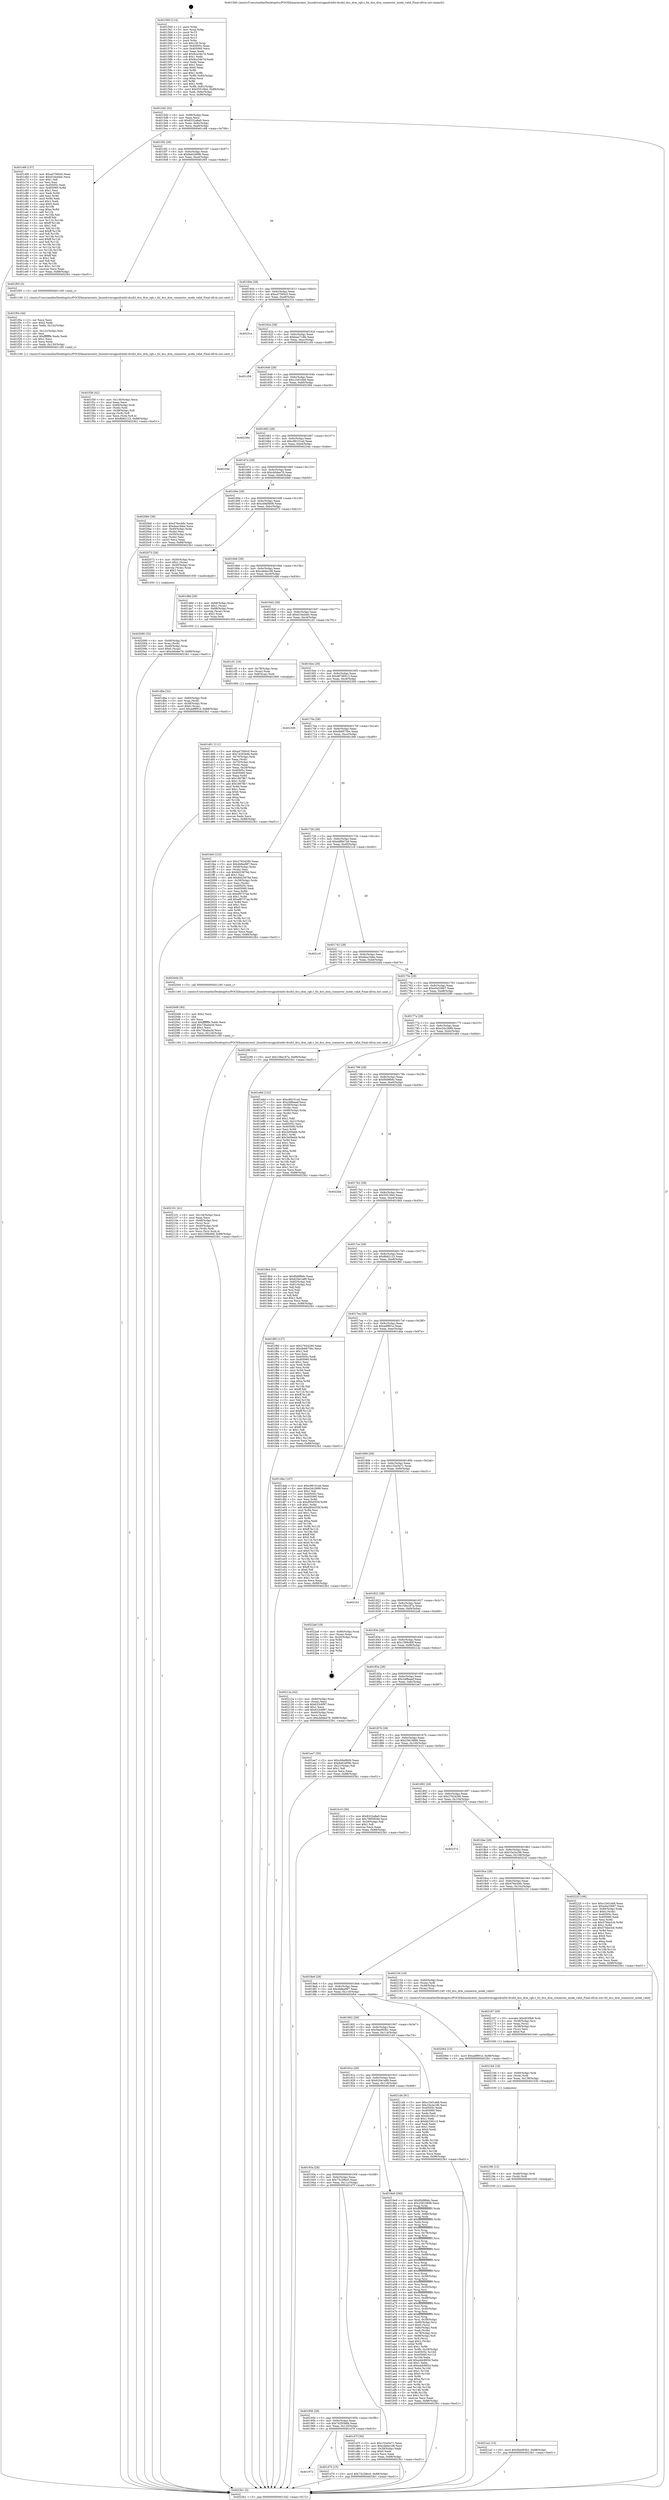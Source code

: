 digraph "0x401560" {
  label = "0x401560 (/mnt/c/Users/mathe/Desktop/tcc/POCII/binaries/extr_linuxdriversgpudrmfsl-dcufsl_dcu_drm_rgb.c_fsl_dcu_drm_connector_mode_valid_Final-ollvm.out::main(0))"
  labelloc = "t"
  node[shape=record]

  Entry [label="",width=0.3,height=0.3,shape=circle,fillcolor=black,style=filled]
  "0x4015d2" [label="{
     0x4015d2 [32]\l
     | [instrs]\l
     &nbsp;&nbsp;0x4015d2 \<+6\>: mov -0x88(%rbp),%eax\l
     &nbsp;&nbsp;0x4015d8 \<+2\>: mov %eax,%ecx\l
     &nbsp;&nbsp;0x4015da \<+6\>: sub $0x8332a8a0,%ecx\l
     &nbsp;&nbsp;0x4015e0 \<+6\>: mov %eax,-0x9c(%rbp)\l
     &nbsp;&nbsp;0x4015e6 \<+6\>: mov %ecx,-0xa0(%rbp)\l
     &nbsp;&nbsp;0x4015ec \<+6\>: je 0000000000401c68 \<main+0x708\>\l
  }"]
  "0x401c68" [label="{
     0x401c68 [137]\l
     | [instrs]\l
     &nbsp;&nbsp;0x401c68 \<+5\>: mov $0xa47560c0,%eax\l
     &nbsp;&nbsp;0x401c6d \<+5\>: mov $0xd10a44dc,%ecx\l
     &nbsp;&nbsp;0x401c72 \<+2\>: mov $0x1,%dl\l
     &nbsp;&nbsp;0x401c74 \<+2\>: xor %esi,%esi\l
     &nbsp;&nbsp;0x401c76 \<+7\>: mov 0x40505c,%edi\l
     &nbsp;&nbsp;0x401c7d \<+8\>: mov 0x405060,%r8d\l
     &nbsp;&nbsp;0x401c85 \<+3\>: sub $0x1,%esi\l
     &nbsp;&nbsp;0x401c88 \<+3\>: mov %edi,%r9d\l
     &nbsp;&nbsp;0x401c8b \<+3\>: add %esi,%r9d\l
     &nbsp;&nbsp;0x401c8e \<+4\>: imul %r9d,%edi\l
     &nbsp;&nbsp;0x401c92 \<+3\>: and $0x1,%edi\l
     &nbsp;&nbsp;0x401c95 \<+3\>: cmp $0x0,%edi\l
     &nbsp;&nbsp;0x401c98 \<+4\>: sete %r10b\l
     &nbsp;&nbsp;0x401c9c \<+4\>: cmp $0xa,%r8d\l
     &nbsp;&nbsp;0x401ca0 \<+4\>: setl %r11b\l
     &nbsp;&nbsp;0x401ca4 \<+3\>: mov %r10b,%bl\l
     &nbsp;&nbsp;0x401ca7 \<+3\>: xor $0xff,%bl\l
     &nbsp;&nbsp;0x401caa \<+3\>: mov %r11b,%r14b\l
     &nbsp;&nbsp;0x401cad \<+4\>: xor $0xff,%r14b\l
     &nbsp;&nbsp;0x401cb1 \<+3\>: xor $0x1,%dl\l
     &nbsp;&nbsp;0x401cb4 \<+3\>: mov %bl,%r15b\l
     &nbsp;&nbsp;0x401cb7 \<+4\>: and $0xff,%r15b\l
     &nbsp;&nbsp;0x401cbb \<+3\>: and %dl,%r10b\l
     &nbsp;&nbsp;0x401cbe \<+3\>: mov %r14b,%r12b\l
     &nbsp;&nbsp;0x401cc1 \<+4\>: and $0xff,%r12b\l
     &nbsp;&nbsp;0x401cc5 \<+3\>: and %dl,%r11b\l
     &nbsp;&nbsp;0x401cc8 \<+3\>: or %r10b,%r15b\l
     &nbsp;&nbsp;0x401ccb \<+3\>: or %r11b,%r12b\l
     &nbsp;&nbsp;0x401cce \<+3\>: xor %r12b,%r15b\l
     &nbsp;&nbsp;0x401cd1 \<+3\>: or %r14b,%bl\l
     &nbsp;&nbsp;0x401cd4 \<+3\>: xor $0xff,%bl\l
     &nbsp;&nbsp;0x401cd7 \<+3\>: or $0x1,%dl\l
     &nbsp;&nbsp;0x401cda \<+2\>: and %dl,%bl\l
     &nbsp;&nbsp;0x401cdc \<+3\>: or %bl,%r15b\l
     &nbsp;&nbsp;0x401cdf \<+4\>: test $0x1,%r15b\l
     &nbsp;&nbsp;0x401ce3 \<+3\>: cmovne %ecx,%eax\l
     &nbsp;&nbsp;0x401ce6 \<+6\>: mov %eax,-0x88(%rbp)\l
     &nbsp;&nbsp;0x401cec \<+5\>: jmp 00000000004023b1 \<main+0xe51\>\l
  }"]
  "0x4015f2" [label="{
     0x4015f2 [28]\l
     | [instrs]\l
     &nbsp;&nbsp;0x4015f2 \<+5\>: jmp 00000000004015f7 \<main+0x97\>\l
     &nbsp;&nbsp;0x4015f7 \<+6\>: mov -0x9c(%rbp),%eax\l
     &nbsp;&nbsp;0x4015fd \<+5\>: sub $0x8a62d09b,%eax\l
     &nbsp;&nbsp;0x401602 \<+6\>: mov %eax,-0xa4(%rbp)\l
     &nbsp;&nbsp;0x401608 \<+6\>: je 0000000000401f05 \<main+0x9a5\>\l
  }"]
  Exit [label="",width=0.3,height=0.3,shape=circle,fillcolor=black,style=filled,peripheries=2]
  "0x401f05" [label="{
     0x401f05 [5]\l
     | [instrs]\l
     &nbsp;&nbsp;0x401f05 \<+5\>: call 0000000000401160 \<next_i\>\l
     | [calls]\l
     &nbsp;&nbsp;0x401160 \{1\} (/mnt/c/Users/mathe/Desktop/tcc/POCII/binaries/extr_linuxdriversgpudrmfsl-dcufsl_dcu_drm_rgb.c_fsl_dcu_drm_connector_mode_valid_Final-ollvm.out::next_i)\l
  }"]
  "0x40160e" [label="{
     0x40160e [28]\l
     | [instrs]\l
     &nbsp;&nbsp;0x40160e \<+5\>: jmp 0000000000401613 \<main+0xb3\>\l
     &nbsp;&nbsp;0x401613 \<+6\>: mov -0x9c(%rbp),%eax\l
     &nbsp;&nbsp;0x401619 \<+5\>: sub $0xa47560c0,%eax\l
     &nbsp;&nbsp;0x40161e \<+6\>: mov %eax,-0xa8(%rbp)\l
     &nbsp;&nbsp;0x401624 \<+6\>: je 000000000040231e \<main+0xdbe\>\l
  }"]
  "0x4021a2" [label="{
     0x4021a2 [15]\l
     | [instrs]\l
     &nbsp;&nbsp;0x4021a2 \<+10\>: movl $0x5be093b1,-0x88(%rbp)\l
     &nbsp;&nbsp;0x4021ac \<+5\>: jmp 00000000004023b1 \<main+0xe51\>\l
  }"]
  "0x40231e" [label="{
     0x40231e\l
  }", style=dashed]
  "0x40162a" [label="{
     0x40162a [28]\l
     | [instrs]\l
     &nbsp;&nbsp;0x40162a \<+5\>: jmp 000000000040162f \<main+0xcf\>\l
     &nbsp;&nbsp;0x40162f \<+6\>: mov -0x9c(%rbp),%eax\l
     &nbsp;&nbsp;0x401635 \<+5\>: sub $0xbaa71dfe,%eax\l
     &nbsp;&nbsp;0x40163a \<+6\>: mov %eax,-0xac(%rbp)\l
     &nbsp;&nbsp;0x401640 \<+6\>: je 0000000000401c59 \<main+0x6f9\>\l
  }"]
  "0x402196" [label="{
     0x402196 [12]\l
     | [instrs]\l
     &nbsp;&nbsp;0x402196 \<+4\>: mov -0x48(%rbp),%rdi\l
     &nbsp;&nbsp;0x40219a \<+3\>: mov (%rdi),%rdi\l
     &nbsp;&nbsp;0x40219d \<+5\>: call 0000000000401030 \<free@plt\>\l
     | [calls]\l
     &nbsp;&nbsp;0x401030 \{1\} (unknown)\l
  }"]
  "0x401c59" [label="{
     0x401c59\l
  }", style=dashed]
  "0x401646" [label="{
     0x401646 [28]\l
     | [instrs]\l
     &nbsp;&nbsp;0x401646 \<+5\>: jmp 000000000040164b \<main+0xeb\>\l
     &nbsp;&nbsp;0x40164b \<+6\>: mov -0x9c(%rbp),%eax\l
     &nbsp;&nbsp;0x401651 \<+5\>: sub $0xc1b01eb8,%eax\l
     &nbsp;&nbsp;0x401656 \<+6\>: mov %eax,-0xb0(%rbp)\l
     &nbsp;&nbsp;0x40165c \<+6\>: je 000000000040239d \<main+0xe3d\>\l
  }"]
  "0x402184" [label="{
     0x402184 [18]\l
     | [instrs]\l
     &nbsp;&nbsp;0x402184 \<+4\>: mov -0x60(%rbp),%rdi\l
     &nbsp;&nbsp;0x402188 \<+3\>: mov (%rdi),%rdi\l
     &nbsp;&nbsp;0x40218b \<+6\>: mov %eax,-0x138(%rbp)\l
     &nbsp;&nbsp;0x402191 \<+5\>: call 0000000000401030 \<free@plt\>\l
     | [calls]\l
     &nbsp;&nbsp;0x401030 \{1\} (unknown)\l
  }"]
  "0x40239d" [label="{
     0x40239d\l
  }", style=dashed]
  "0x401662" [label="{
     0x401662 [28]\l
     | [instrs]\l
     &nbsp;&nbsp;0x401662 \<+5\>: jmp 0000000000401667 \<main+0x107\>\l
     &nbsp;&nbsp;0x401667 \<+6\>: mov -0x9c(%rbp),%eax\l
     &nbsp;&nbsp;0x40166d \<+5\>: sub $0xc89101ed,%eax\l
     &nbsp;&nbsp;0x401672 \<+6\>: mov %eax,-0xb4(%rbp)\l
     &nbsp;&nbsp;0x401678 \<+6\>: je 000000000040234e \<main+0xdee\>\l
  }"]
  "0x402167" [label="{
     0x402167 [29]\l
     | [instrs]\l
     &nbsp;&nbsp;0x402167 \<+10\>: movabs $0x4030b6,%rdi\l
     &nbsp;&nbsp;0x402171 \<+4\>: mov -0x38(%rbp),%rsi\l
     &nbsp;&nbsp;0x402175 \<+2\>: mov %eax,(%rsi)\l
     &nbsp;&nbsp;0x402177 \<+4\>: mov -0x38(%rbp),%rsi\l
     &nbsp;&nbsp;0x40217b \<+2\>: mov (%rsi),%esi\l
     &nbsp;&nbsp;0x40217d \<+2\>: mov $0x0,%al\l
     &nbsp;&nbsp;0x40217f \<+5\>: call 0000000000401040 \<printf@plt\>\l
     | [calls]\l
     &nbsp;&nbsp;0x401040 \{1\} (unknown)\l
  }"]
  "0x40234e" [label="{
     0x40234e\l
  }", style=dashed]
  "0x40167e" [label="{
     0x40167e [28]\l
     | [instrs]\l
     &nbsp;&nbsp;0x40167e \<+5\>: jmp 0000000000401683 \<main+0x123\>\l
     &nbsp;&nbsp;0x401683 \<+6\>: mov -0x9c(%rbp),%eax\l
     &nbsp;&nbsp;0x401689 \<+5\>: sub $0xcb0dee76,%eax\l
     &nbsp;&nbsp;0x40168e \<+6\>: mov %eax,-0xb8(%rbp)\l
     &nbsp;&nbsp;0x401694 \<+6\>: je 00000000004020b0 \<main+0xb50\>\l
  }"]
  "0x402101" [label="{
     0x402101 [41]\l
     | [instrs]\l
     &nbsp;&nbsp;0x402101 \<+6\>: mov -0x134(%rbp),%ecx\l
     &nbsp;&nbsp;0x402107 \<+3\>: imul %eax,%ecx\l
     &nbsp;&nbsp;0x40210a \<+4\>: mov -0x48(%rbp),%rsi\l
     &nbsp;&nbsp;0x40210e \<+3\>: mov (%rsi),%rsi\l
     &nbsp;&nbsp;0x402111 \<+4\>: mov -0x40(%rbp),%rdi\l
     &nbsp;&nbsp;0x402115 \<+3\>: movslq (%rdi),%rdi\l
     &nbsp;&nbsp;0x402118 \<+3\>: mov %ecx,(%rsi,%rdi,4)\l
     &nbsp;&nbsp;0x40211b \<+10\>: movl $0x1599c80f,-0x88(%rbp)\l
     &nbsp;&nbsp;0x402125 \<+5\>: jmp 00000000004023b1 \<main+0xe51\>\l
  }"]
  "0x4020b0" [label="{
     0x4020b0 [36]\l
     | [instrs]\l
     &nbsp;&nbsp;0x4020b0 \<+5\>: mov $0x476ecb6c,%eax\l
     &nbsp;&nbsp;0x4020b5 \<+5\>: mov $0xdeac3dee,%ecx\l
     &nbsp;&nbsp;0x4020ba \<+4\>: mov -0x40(%rbp),%rdx\l
     &nbsp;&nbsp;0x4020be \<+2\>: mov (%rdx),%esi\l
     &nbsp;&nbsp;0x4020c0 \<+4\>: mov -0x50(%rbp),%rdx\l
     &nbsp;&nbsp;0x4020c4 \<+2\>: cmp (%rdx),%esi\l
     &nbsp;&nbsp;0x4020c6 \<+3\>: cmovl %ecx,%eax\l
     &nbsp;&nbsp;0x4020c9 \<+6\>: mov %eax,-0x88(%rbp)\l
     &nbsp;&nbsp;0x4020cf \<+5\>: jmp 00000000004023b1 \<main+0xe51\>\l
  }"]
  "0x40169a" [label="{
     0x40169a [28]\l
     | [instrs]\l
     &nbsp;&nbsp;0x40169a \<+5\>: jmp 000000000040169f \<main+0x13f\>\l
     &nbsp;&nbsp;0x40169f \<+6\>: mov -0x9c(%rbp),%eax\l
     &nbsp;&nbsp;0x4016a5 \<+5\>: sub $0xcb9a9b06,%eax\l
     &nbsp;&nbsp;0x4016aa \<+6\>: mov %eax,-0xbc(%rbp)\l
     &nbsp;&nbsp;0x4016b0 \<+6\>: je 0000000000402073 \<main+0xb13\>\l
  }"]
  "0x4020d9" [label="{
     0x4020d9 [40]\l
     | [instrs]\l
     &nbsp;&nbsp;0x4020d9 \<+5\>: mov $0x2,%ecx\l
     &nbsp;&nbsp;0x4020de \<+1\>: cltd\l
     &nbsp;&nbsp;0x4020df \<+2\>: idiv %ecx\l
     &nbsp;&nbsp;0x4020e1 \<+6\>: imul $0xfffffffe,%edx,%ecx\l
     &nbsp;&nbsp;0x4020e7 \<+6\>: add $0x73baba3d,%ecx\l
     &nbsp;&nbsp;0x4020ed \<+3\>: add $0x1,%ecx\l
     &nbsp;&nbsp;0x4020f0 \<+6\>: sub $0x73baba3d,%ecx\l
     &nbsp;&nbsp;0x4020f6 \<+6\>: mov %ecx,-0x134(%rbp)\l
     &nbsp;&nbsp;0x4020fc \<+5\>: call 0000000000401160 \<next_i\>\l
     | [calls]\l
     &nbsp;&nbsp;0x401160 \{1\} (/mnt/c/Users/mathe/Desktop/tcc/POCII/binaries/extr_linuxdriversgpudrmfsl-dcufsl_dcu_drm_rgb.c_fsl_dcu_drm_connector_mode_valid_Final-ollvm.out::next_i)\l
  }"]
  "0x402073" [label="{
     0x402073 [29]\l
     | [instrs]\l
     &nbsp;&nbsp;0x402073 \<+4\>: mov -0x50(%rbp),%rax\l
     &nbsp;&nbsp;0x402077 \<+6\>: movl $0x1,(%rax)\l
     &nbsp;&nbsp;0x40207d \<+4\>: mov -0x50(%rbp),%rax\l
     &nbsp;&nbsp;0x402081 \<+3\>: movslq (%rax),%rax\l
     &nbsp;&nbsp;0x402084 \<+4\>: shl $0x2,%rax\l
     &nbsp;&nbsp;0x402088 \<+3\>: mov %rax,%rdi\l
     &nbsp;&nbsp;0x40208b \<+5\>: call 0000000000401050 \<malloc@plt\>\l
     | [calls]\l
     &nbsp;&nbsp;0x401050 \{1\} (unknown)\l
  }"]
  "0x4016b6" [label="{
     0x4016b6 [28]\l
     | [instrs]\l
     &nbsp;&nbsp;0x4016b6 \<+5\>: jmp 00000000004016bb \<main+0x15b\>\l
     &nbsp;&nbsp;0x4016bb \<+6\>: mov -0x9c(%rbp),%eax\l
     &nbsp;&nbsp;0x4016c1 \<+5\>: sub $0xcdebe108,%eax\l
     &nbsp;&nbsp;0x4016c6 \<+6\>: mov %eax,-0xc0(%rbp)\l
     &nbsp;&nbsp;0x4016cc \<+6\>: je 0000000000401d9d \<main+0x83d\>\l
  }"]
  "0x402090" [label="{
     0x402090 [32]\l
     | [instrs]\l
     &nbsp;&nbsp;0x402090 \<+4\>: mov -0x48(%rbp),%rdi\l
     &nbsp;&nbsp;0x402094 \<+3\>: mov %rax,(%rdi)\l
     &nbsp;&nbsp;0x402097 \<+4\>: mov -0x40(%rbp),%rax\l
     &nbsp;&nbsp;0x40209b \<+6\>: movl $0x0,(%rax)\l
     &nbsp;&nbsp;0x4020a1 \<+10\>: movl $0xcb0dee76,-0x88(%rbp)\l
     &nbsp;&nbsp;0x4020ab \<+5\>: jmp 00000000004023b1 \<main+0xe51\>\l
  }"]
  "0x401d9d" [label="{
     0x401d9d [29]\l
     | [instrs]\l
     &nbsp;&nbsp;0x401d9d \<+4\>: mov -0x68(%rbp),%rax\l
     &nbsp;&nbsp;0x401da1 \<+6\>: movl $0x1,(%rax)\l
     &nbsp;&nbsp;0x401da7 \<+4\>: mov -0x68(%rbp),%rax\l
     &nbsp;&nbsp;0x401dab \<+3\>: movslq (%rax),%rax\l
     &nbsp;&nbsp;0x401dae \<+4\>: shl $0x2,%rax\l
     &nbsp;&nbsp;0x401db2 \<+3\>: mov %rax,%rdi\l
     &nbsp;&nbsp;0x401db5 \<+5\>: call 0000000000401050 \<malloc@plt\>\l
     | [calls]\l
     &nbsp;&nbsp;0x401050 \{1\} (unknown)\l
  }"]
  "0x4016d2" [label="{
     0x4016d2 [28]\l
     | [instrs]\l
     &nbsp;&nbsp;0x4016d2 \<+5\>: jmp 00000000004016d7 \<main+0x177\>\l
     &nbsp;&nbsp;0x4016d7 \<+6\>: mov -0x9c(%rbp),%eax\l
     &nbsp;&nbsp;0x4016dd \<+5\>: sub $0xd10a44dc,%eax\l
     &nbsp;&nbsp;0x4016e2 \<+6\>: mov %eax,-0xc4(%rbp)\l
     &nbsp;&nbsp;0x4016e8 \<+6\>: je 0000000000401cf1 \<main+0x791\>\l
  }"]
  "0x401f36" [label="{
     0x401f36 [42]\l
     | [instrs]\l
     &nbsp;&nbsp;0x401f36 \<+6\>: mov -0x130(%rbp),%ecx\l
     &nbsp;&nbsp;0x401f3c \<+3\>: imul %eax,%ecx\l
     &nbsp;&nbsp;0x401f3f \<+4\>: mov -0x60(%rbp),%rdi\l
     &nbsp;&nbsp;0x401f43 \<+3\>: mov (%rdi),%rdi\l
     &nbsp;&nbsp;0x401f46 \<+4\>: mov -0x58(%rbp),%r8\l
     &nbsp;&nbsp;0x401f4a \<+3\>: movslq (%r8),%r8\l
     &nbsp;&nbsp;0x401f4d \<+4\>: mov %ecx,(%rdi,%r8,4)\l
     &nbsp;&nbsp;0x401f51 \<+10\>: movl $0x8b82123,-0x88(%rbp)\l
     &nbsp;&nbsp;0x401f5b \<+5\>: jmp 00000000004023b1 \<main+0xe51\>\l
  }"]
  "0x401cf1" [label="{
     0x401cf1 [16]\l
     | [instrs]\l
     &nbsp;&nbsp;0x401cf1 \<+4\>: mov -0x78(%rbp),%rax\l
     &nbsp;&nbsp;0x401cf5 \<+3\>: mov (%rax),%rax\l
     &nbsp;&nbsp;0x401cf8 \<+4\>: mov 0x8(%rax),%rdi\l
     &nbsp;&nbsp;0x401cfc \<+5\>: call 0000000000401060 \<atoi@plt\>\l
     | [calls]\l
     &nbsp;&nbsp;0x401060 \{1\} (unknown)\l
  }"]
  "0x4016ee" [label="{
     0x4016ee [28]\l
     | [instrs]\l
     &nbsp;&nbsp;0x4016ee \<+5\>: jmp 00000000004016f3 \<main+0x193\>\l
     &nbsp;&nbsp;0x4016f3 \<+6\>: mov -0x9c(%rbp),%eax\l
     &nbsp;&nbsp;0x4016f9 \<+5\>: sub $0xd87d6013,%eax\l
     &nbsp;&nbsp;0x4016fe \<+6\>: mov %eax,-0xc8(%rbp)\l
     &nbsp;&nbsp;0x401704 \<+6\>: je 0000000000402300 \<main+0xda0\>\l
  }"]
  "0x401f0a" [label="{
     0x401f0a [44]\l
     | [instrs]\l
     &nbsp;&nbsp;0x401f0a \<+2\>: xor %ecx,%ecx\l
     &nbsp;&nbsp;0x401f0c \<+5\>: mov $0x2,%edx\l
     &nbsp;&nbsp;0x401f11 \<+6\>: mov %edx,-0x12c(%rbp)\l
     &nbsp;&nbsp;0x401f17 \<+1\>: cltd\l
     &nbsp;&nbsp;0x401f18 \<+6\>: mov -0x12c(%rbp),%esi\l
     &nbsp;&nbsp;0x401f1e \<+2\>: idiv %esi\l
     &nbsp;&nbsp;0x401f20 \<+6\>: imul $0xfffffffe,%edx,%edx\l
     &nbsp;&nbsp;0x401f26 \<+3\>: sub $0x1,%ecx\l
     &nbsp;&nbsp;0x401f29 \<+2\>: sub %ecx,%edx\l
     &nbsp;&nbsp;0x401f2b \<+6\>: mov %edx,-0x130(%rbp)\l
     &nbsp;&nbsp;0x401f31 \<+5\>: call 0000000000401160 \<next_i\>\l
     | [calls]\l
     &nbsp;&nbsp;0x401160 \{1\} (/mnt/c/Users/mathe/Desktop/tcc/POCII/binaries/extr_linuxdriversgpudrmfsl-dcufsl_dcu_drm_rgb.c_fsl_dcu_drm_connector_mode_valid_Final-ollvm.out::next_i)\l
  }"]
  "0x402300" [label="{
     0x402300\l
  }", style=dashed]
  "0x40170a" [label="{
     0x40170a [28]\l
     | [instrs]\l
     &nbsp;&nbsp;0x40170a \<+5\>: jmp 000000000040170f \<main+0x1af\>\l
     &nbsp;&nbsp;0x40170f \<+6\>: mov -0x9c(%rbp),%eax\l
     &nbsp;&nbsp;0x401715 \<+5\>: sub $0xdb6673bc,%eax\l
     &nbsp;&nbsp;0x40171a \<+6\>: mov %eax,-0xcc(%rbp)\l
     &nbsp;&nbsp;0x401720 \<+6\>: je 0000000000401fe9 \<main+0xa89\>\l
  }"]
  "0x401dba" [label="{
     0x401dba [32]\l
     | [instrs]\l
     &nbsp;&nbsp;0x401dba \<+4\>: mov -0x60(%rbp),%rdi\l
     &nbsp;&nbsp;0x401dbe \<+3\>: mov %rax,(%rdi)\l
     &nbsp;&nbsp;0x401dc1 \<+4\>: mov -0x58(%rbp),%rax\l
     &nbsp;&nbsp;0x401dc5 \<+6\>: movl $0x0,(%rax)\l
     &nbsp;&nbsp;0x401dcb \<+10\>: movl $0xadf891e,-0x88(%rbp)\l
     &nbsp;&nbsp;0x401dd5 \<+5\>: jmp 00000000004023b1 \<main+0xe51\>\l
  }"]
  "0x401fe9" [label="{
     0x401fe9 [123]\l
     | [instrs]\l
     &nbsp;&nbsp;0x401fe9 \<+5\>: mov $0x27624290,%eax\l
     &nbsp;&nbsp;0x401fee \<+5\>: mov $0x4bfea987,%ecx\l
     &nbsp;&nbsp;0x401ff3 \<+4\>: mov -0x58(%rbp),%rdx\l
     &nbsp;&nbsp;0x401ff7 \<+2\>: mov (%rdx),%esi\l
     &nbsp;&nbsp;0x401ff9 \<+6\>: sub $0x8d23979d,%esi\l
     &nbsp;&nbsp;0x401fff \<+3\>: add $0x1,%esi\l
     &nbsp;&nbsp;0x402002 \<+6\>: add $0x8d23979d,%esi\l
     &nbsp;&nbsp;0x402008 \<+4\>: mov -0x58(%rbp),%rdx\l
     &nbsp;&nbsp;0x40200c \<+2\>: mov %esi,(%rdx)\l
     &nbsp;&nbsp;0x40200e \<+7\>: mov 0x40505c,%esi\l
     &nbsp;&nbsp;0x402015 \<+7\>: mov 0x405060,%edi\l
     &nbsp;&nbsp;0x40201c \<+3\>: mov %esi,%r8d\l
     &nbsp;&nbsp;0x40201f \<+7\>: sub $0xef9737aa,%r8d\l
     &nbsp;&nbsp;0x402026 \<+4\>: sub $0x1,%r8d\l
     &nbsp;&nbsp;0x40202a \<+7\>: add $0xef9737aa,%r8d\l
     &nbsp;&nbsp;0x402031 \<+4\>: imul %r8d,%esi\l
     &nbsp;&nbsp;0x402035 \<+3\>: and $0x1,%esi\l
     &nbsp;&nbsp;0x402038 \<+3\>: cmp $0x0,%esi\l
     &nbsp;&nbsp;0x40203b \<+4\>: sete %r9b\l
     &nbsp;&nbsp;0x40203f \<+3\>: cmp $0xa,%edi\l
     &nbsp;&nbsp;0x402042 \<+4\>: setl %r10b\l
     &nbsp;&nbsp;0x402046 \<+3\>: mov %r9b,%r11b\l
     &nbsp;&nbsp;0x402049 \<+3\>: and %r10b,%r11b\l
     &nbsp;&nbsp;0x40204c \<+3\>: xor %r10b,%r9b\l
     &nbsp;&nbsp;0x40204f \<+3\>: or %r9b,%r11b\l
     &nbsp;&nbsp;0x402052 \<+4\>: test $0x1,%r11b\l
     &nbsp;&nbsp;0x402056 \<+3\>: cmovne %ecx,%eax\l
     &nbsp;&nbsp;0x402059 \<+6\>: mov %eax,-0x88(%rbp)\l
     &nbsp;&nbsp;0x40205f \<+5\>: jmp 00000000004023b1 \<main+0xe51\>\l
  }"]
  "0x401726" [label="{
     0x401726 [28]\l
     | [instrs]\l
     &nbsp;&nbsp;0x401726 \<+5\>: jmp 000000000040172b \<main+0x1cb\>\l
     &nbsp;&nbsp;0x40172b \<+6\>: mov -0x9c(%rbp),%eax\l
     &nbsp;&nbsp;0x401731 \<+5\>: sub $0xddf847a9,%eax\l
     &nbsp;&nbsp;0x401736 \<+6\>: mov %eax,-0xd0(%rbp)\l
     &nbsp;&nbsp;0x40173c \<+6\>: je 00000000004021c0 \<main+0xc60\>\l
  }"]
  "0x401972" [label="{
     0x401972\l
  }", style=dashed]
  "0x4021c0" [label="{
     0x4021c0\l
  }", style=dashed]
  "0x401742" [label="{
     0x401742 [28]\l
     | [instrs]\l
     &nbsp;&nbsp;0x401742 \<+5\>: jmp 0000000000401747 \<main+0x1e7\>\l
     &nbsp;&nbsp;0x401747 \<+6\>: mov -0x9c(%rbp),%eax\l
     &nbsp;&nbsp;0x40174d \<+5\>: sub $0xdeac3dee,%eax\l
     &nbsp;&nbsp;0x401752 \<+6\>: mov %eax,-0xd4(%rbp)\l
     &nbsp;&nbsp;0x401758 \<+6\>: je 00000000004020d4 \<main+0xb74\>\l
  }"]
  "0x401d70" [label="{
     0x401d70 [15]\l
     | [instrs]\l
     &nbsp;&nbsp;0x401d70 \<+10\>: movl $0x73c29bc0,-0x88(%rbp)\l
     &nbsp;&nbsp;0x401d7a \<+5\>: jmp 00000000004023b1 \<main+0xe51\>\l
  }"]
  "0x4020d4" [label="{
     0x4020d4 [5]\l
     | [instrs]\l
     &nbsp;&nbsp;0x4020d4 \<+5\>: call 0000000000401160 \<next_i\>\l
     | [calls]\l
     &nbsp;&nbsp;0x401160 \{1\} (/mnt/c/Users/mathe/Desktop/tcc/POCII/binaries/extr_linuxdriversgpudrmfsl-dcufsl_dcu_drm_rgb.c_fsl_dcu_drm_connector_mode_valid_Final-ollvm.out::next_i)\l
  }"]
  "0x40175e" [label="{
     0x40175e [28]\l
     | [instrs]\l
     &nbsp;&nbsp;0x40175e \<+5\>: jmp 0000000000401763 \<main+0x203\>\l
     &nbsp;&nbsp;0x401763 \<+6\>: mov -0x9c(%rbp),%eax\l
     &nbsp;&nbsp;0x401769 \<+5\>: sub $0xe0a33667,%eax\l
     &nbsp;&nbsp;0x40176e \<+6\>: mov %eax,-0xd8(%rbp)\l
     &nbsp;&nbsp;0x401774 \<+6\>: je 0000000000402299 \<main+0xd39\>\l
  }"]
  "0x401956" [label="{
     0x401956 [28]\l
     | [instrs]\l
     &nbsp;&nbsp;0x401956 \<+5\>: jmp 000000000040195b \<main+0x3fb\>\l
     &nbsp;&nbsp;0x40195b \<+6\>: mov -0x9c(%rbp),%eax\l
     &nbsp;&nbsp;0x401961 \<+5\>: sub $0x74293b6b,%eax\l
     &nbsp;&nbsp;0x401966 \<+6\>: mov %eax,-0x120(%rbp)\l
     &nbsp;&nbsp;0x40196c \<+6\>: je 0000000000401d70 \<main+0x810\>\l
  }"]
  "0x402299" [label="{
     0x402299 [15]\l
     | [instrs]\l
     &nbsp;&nbsp;0x402299 \<+10\>: movl $0x158a187a,-0x88(%rbp)\l
     &nbsp;&nbsp;0x4022a3 \<+5\>: jmp 00000000004023b1 \<main+0xe51\>\l
  }"]
  "0x40177a" [label="{
     0x40177a [28]\l
     | [instrs]\l
     &nbsp;&nbsp;0x40177a \<+5\>: jmp 000000000040177f \<main+0x21f\>\l
     &nbsp;&nbsp;0x40177f \<+6\>: mov -0x9c(%rbp),%eax\l
     &nbsp;&nbsp;0x401785 \<+5\>: sub $0xe2dc2689,%eax\l
     &nbsp;&nbsp;0x40178a \<+6\>: mov %eax,-0xdc(%rbp)\l
     &nbsp;&nbsp;0x401790 \<+6\>: je 0000000000401e6d \<main+0x90d\>\l
  }"]
  "0x401d7f" [label="{
     0x401d7f [30]\l
     | [instrs]\l
     &nbsp;&nbsp;0x401d7f \<+5\>: mov $0x152e5e71,%eax\l
     &nbsp;&nbsp;0x401d84 \<+5\>: mov $0xcdebe108,%ecx\l
     &nbsp;&nbsp;0x401d89 \<+3\>: mov -0x28(%rbp),%edx\l
     &nbsp;&nbsp;0x401d8c \<+3\>: cmp $0x0,%edx\l
     &nbsp;&nbsp;0x401d8f \<+3\>: cmove %ecx,%eax\l
     &nbsp;&nbsp;0x401d92 \<+6\>: mov %eax,-0x88(%rbp)\l
     &nbsp;&nbsp;0x401d98 \<+5\>: jmp 00000000004023b1 \<main+0xe51\>\l
  }"]
  "0x401e6d" [label="{
     0x401e6d [122]\l
     | [instrs]\l
     &nbsp;&nbsp;0x401e6d \<+5\>: mov $0xc89101ed,%eax\l
     &nbsp;&nbsp;0x401e72 \<+5\>: mov $0x24f8eaef,%ecx\l
     &nbsp;&nbsp;0x401e77 \<+4\>: mov -0x58(%rbp),%rdx\l
     &nbsp;&nbsp;0x401e7b \<+2\>: mov (%rdx),%esi\l
     &nbsp;&nbsp;0x401e7d \<+4\>: mov -0x68(%rbp),%rdx\l
     &nbsp;&nbsp;0x401e81 \<+2\>: cmp (%rdx),%esi\l
     &nbsp;&nbsp;0x401e83 \<+4\>: setl %dil\l
     &nbsp;&nbsp;0x401e87 \<+4\>: and $0x1,%dil\l
     &nbsp;&nbsp;0x401e8b \<+4\>: mov %dil,-0x21(%rbp)\l
     &nbsp;&nbsp;0x401e8f \<+7\>: mov 0x40505c,%esi\l
     &nbsp;&nbsp;0x401e96 \<+8\>: mov 0x405060,%r8d\l
     &nbsp;&nbsp;0x401e9e \<+3\>: mov %esi,%r9d\l
     &nbsp;&nbsp;0x401ea1 \<+7\>: sub $0x3e09abb,%r9d\l
     &nbsp;&nbsp;0x401ea8 \<+4\>: sub $0x1,%r9d\l
     &nbsp;&nbsp;0x401eac \<+7\>: add $0x3e09abb,%r9d\l
     &nbsp;&nbsp;0x401eb3 \<+4\>: imul %r9d,%esi\l
     &nbsp;&nbsp;0x401eb7 \<+3\>: and $0x1,%esi\l
     &nbsp;&nbsp;0x401eba \<+3\>: cmp $0x0,%esi\l
     &nbsp;&nbsp;0x401ebd \<+4\>: sete %dil\l
     &nbsp;&nbsp;0x401ec1 \<+4\>: cmp $0xa,%r8d\l
     &nbsp;&nbsp;0x401ec5 \<+4\>: setl %r10b\l
     &nbsp;&nbsp;0x401ec9 \<+3\>: mov %dil,%r11b\l
     &nbsp;&nbsp;0x401ecc \<+3\>: and %r10b,%r11b\l
     &nbsp;&nbsp;0x401ecf \<+3\>: xor %r10b,%dil\l
     &nbsp;&nbsp;0x401ed2 \<+3\>: or %dil,%r11b\l
     &nbsp;&nbsp;0x401ed5 \<+4\>: test $0x1,%r11b\l
     &nbsp;&nbsp;0x401ed9 \<+3\>: cmovne %ecx,%eax\l
     &nbsp;&nbsp;0x401edc \<+6\>: mov %eax,-0x88(%rbp)\l
     &nbsp;&nbsp;0x401ee2 \<+5\>: jmp 00000000004023b1 \<main+0xe51\>\l
  }"]
  "0x401796" [label="{
     0x401796 [28]\l
     | [instrs]\l
     &nbsp;&nbsp;0x401796 \<+5\>: jmp 000000000040179b \<main+0x23b\>\l
     &nbsp;&nbsp;0x40179b \<+6\>: mov -0x9c(%rbp),%eax\l
     &nbsp;&nbsp;0x4017a1 \<+5\>: sub $0xf0d9fb6c,%eax\l
     &nbsp;&nbsp;0x4017a6 \<+6\>: mov %eax,-0xe0(%rbp)\l
     &nbsp;&nbsp;0x4017ac \<+6\>: je 00000000004022bb \<main+0xd5b\>\l
  }"]
  "0x401d01" [label="{
     0x401d01 [111]\l
     | [instrs]\l
     &nbsp;&nbsp;0x401d01 \<+5\>: mov $0xa47560c0,%ecx\l
     &nbsp;&nbsp;0x401d06 \<+5\>: mov $0x74293b6b,%edx\l
     &nbsp;&nbsp;0x401d0b \<+4\>: mov -0x70(%rbp),%rdi\l
     &nbsp;&nbsp;0x401d0f \<+2\>: mov %eax,(%rdi)\l
     &nbsp;&nbsp;0x401d11 \<+4\>: mov -0x70(%rbp),%rdi\l
     &nbsp;&nbsp;0x401d15 \<+2\>: mov (%rdi),%eax\l
     &nbsp;&nbsp;0x401d17 \<+3\>: mov %eax,-0x28(%rbp)\l
     &nbsp;&nbsp;0x401d1a \<+7\>: mov 0x40505c,%eax\l
     &nbsp;&nbsp;0x401d21 \<+7\>: mov 0x405060,%esi\l
     &nbsp;&nbsp;0x401d28 \<+3\>: mov %eax,%r8d\l
     &nbsp;&nbsp;0x401d2b \<+7\>: sub $0x1867ffc7,%r8d\l
     &nbsp;&nbsp;0x401d32 \<+4\>: sub $0x1,%r8d\l
     &nbsp;&nbsp;0x401d36 \<+7\>: add $0x1867ffc7,%r8d\l
     &nbsp;&nbsp;0x401d3d \<+4\>: imul %r8d,%eax\l
     &nbsp;&nbsp;0x401d41 \<+3\>: and $0x1,%eax\l
     &nbsp;&nbsp;0x401d44 \<+3\>: cmp $0x0,%eax\l
     &nbsp;&nbsp;0x401d47 \<+4\>: sete %r9b\l
     &nbsp;&nbsp;0x401d4b \<+3\>: cmp $0xa,%esi\l
     &nbsp;&nbsp;0x401d4e \<+4\>: setl %r10b\l
     &nbsp;&nbsp;0x401d52 \<+3\>: mov %r9b,%r11b\l
     &nbsp;&nbsp;0x401d55 \<+3\>: and %r10b,%r11b\l
     &nbsp;&nbsp;0x401d58 \<+3\>: xor %r10b,%r9b\l
     &nbsp;&nbsp;0x401d5b \<+3\>: or %r9b,%r11b\l
     &nbsp;&nbsp;0x401d5e \<+4\>: test $0x1,%r11b\l
     &nbsp;&nbsp;0x401d62 \<+3\>: cmovne %edx,%ecx\l
     &nbsp;&nbsp;0x401d65 \<+6\>: mov %ecx,-0x88(%rbp)\l
     &nbsp;&nbsp;0x401d6b \<+5\>: jmp 00000000004023b1 \<main+0xe51\>\l
  }"]
  "0x4022bb" [label="{
     0x4022bb\l
  }", style=dashed]
  "0x4017b2" [label="{
     0x4017b2 [28]\l
     | [instrs]\l
     &nbsp;&nbsp;0x4017b2 \<+5\>: jmp 00000000004017b7 \<main+0x257\>\l
     &nbsp;&nbsp;0x4017b7 \<+6\>: mov -0x9c(%rbp),%eax\l
     &nbsp;&nbsp;0x4017bd \<+5\>: sub $0x55516b4,%eax\l
     &nbsp;&nbsp;0x4017c2 \<+6\>: mov %eax,-0xe4(%rbp)\l
     &nbsp;&nbsp;0x4017c8 \<+6\>: je 00000000004019b4 \<main+0x454\>\l
  }"]
  "0x40193a" [label="{
     0x40193a [28]\l
     | [instrs]\l
     &nbsp;&nbsp;0x40193a \<+5\>: jmp 000000000040193f \<main+0x3df\>\l
     &nbsp;&nbsp;0x40193f \<+6\>: mov -0x9c(%rbp),%eax\l
     &nbsp;&nbsp;0x401945 \<+5\>: sub $0x73c29bc0,%eax\l
     &nbsp;&nbsp;0x40194a \<+6\>: mov %eax,-0x11c(%rbp)\l
     &nbsp;&nbsp;0x401950 \<+6\>: je 0000000000401d7f \<main+0x81f\>\l
  }"]
  "0x4019b4" [label="{
     0x4019b4 [53]\l
     | [instrs]\l
     &nbsp;&nbsp;0x4019b4 \<+5\>: mov $0xf0d9fb6c,%eax\l
     &nbsp;&nbsp;0x4019b9 \<+5\>: mov $0x620e1a89,%ecx\l
     &nbsp;&nbsp;0x4019be \<+6\>: mov -0x82(%rbp),%dl\l
     &nbsp;&nbsp;0x4019c4 \<+7\>: mov -0x81(%rbp),%sil\l
     &nbsp;&nbsp;0x4019cb \<+3\>: mov %dl,%dil\l
     &nbsp;&nbsp;0x4019ce \<+3\>: and %sil,%dil\l
     &nbsp;&nbsp;0x4019d1 \<+3\>: xor %sil,%dl\l
     &nbsp;&nbsp;0x4019d4 \<+3\>: or %dl,%dil\l
     &nbsp;&nbsp;0x4019d7 \<+4\>: test $0x1,%dil\l
     &nbsp;&nbsp;0x4019db \<+3\>: cmovne %ecx,%eax\l
     &nbsp;&nbsp;0x4019de \<+6\>: mov %eax,-0x88(%rbp)\l
     &nbsp;&nbsp;0x4019e4 \<+5\>: jmp 00000000004023b1 \<main+0xe51\>\l
  }"]
  "0x4017ce" [label="{
     0x4017ce [28]\l
     | [instrs]\l
     &nbsp;&nbsp;0x4017ce \<+5\>: jmp 00000000004017d3 \<main+0x273\>\l
     &nbsp;&nbsp;0x4017d3 \<+6\>: mov -0x9c(%rbp),%eax\l
     &nbsp;&nbsp;0x4017d9 \<+5\>: sub $0x8b82123,%eax\l
     &nbsp;&nbsp;0x4017de \<+6\>: mov %eax,-0xe8(%rbp)\l
     &nbsp;&nbsp;0x4017e4 \<+6\>: je 0000000000401f60 \<main+0xa00\>\l
  }"]
  "0x4023b1" [label="{
     0x4023b1 [5]\l
     | [instrs]\l
     &nbsp;&nbsp;0x4023b1 \<+5\>: jmp 00000000004015d2 \<main+0x72\>\l
  }"]
  "0x401560" [label="{
     0x401560 [114]\l
     | [instrs]\l
     &nbsp;&nbsp;0x401560 \<+1\>: push %rbp\l
     &nbsp;&nbsp;0x401561 \<+3\>: mov %rsp,%rbp\l
     &nbsp;&nbsp;0x401564 \<+2\>: push %r15\l
     &nbsp;&nbsp;0x401566 \<+2\>: push %r14\l
     &nbsp;&nbsp;0x401568 \<+2\>: push %r12\l
     &nbsp;&nbsp;0x40156a \<+1\>: push %rbx\l
     &nbsp;&nbsp;0x40156b \<+7\>: sub $0x130,%rsp\l
     &nbsp;&nbsp;0x401572 \<+7\>: mov 0x40505c,%eax\l
     &nbsp;&nbsp;0x401579 \<+7\>: mov 0x405060,%ecx\l
     &nbsp;&nbsp;0x401580 \<+2\>: mov %eax,%edx\l
     &nbsp;&nbsp;0x401582 \<+6\>: add $0x9ca34e7d,%edx\l
     &nbsp;&nbsp;0x401588 \<+3\>: sub $0x1,%edx\l
     &nbsp;&nbsp;0x40158b \<+6\>: sub $0x9ca34e7d,%edx\l
     &nbsp;&nbsp;0x401591 \<+3\>: imul %edx,%eax\l
     &nbsp;&nbsp;0x401594 \<+3\>: and $0x1,%eax\l
     &nbsp;&nbsp;0x401597 \<+3\>: cmp $0x0,%eax\l
     &nbsp;&nbsp;0x40159a \<+4\>: sete %r8b\l
     &nbsp;&nbsp;0x40159e \<+4\>: and $0x1,%r8b\l
     &nbsp;&nbsp;0x4015a2 \<+7\>: mov %r8b,-0x82(%rbp)\l
     &nbsp;&nbsp;0x4015a9 \<+3\>: cmp $0xa,%ecx\l
     &nbsp;&nbsp;0x4015ac \<+4\>: setl %r8b\l
     &nbsp;&nbsp;0x4015b0 \<+4\>: and $0x1,%r8b\l
     &nbsp;&nbsp;0x4015b4 \<+7\>: mov %r8b,-0x81(%rbp)\l
     &nbsp;&nbsp;0x4015bb \<+10\>: movl $0x55516b4,-0x88(%rbp)\l
     &nbsp;&nbsp;0x4015c5 \<+6\>: mov %edi,-0x8c(%rbp)\l
     &nbsp;&nbsp;0x4015cb \<+7\>: mov %rsi,-0x98(%rbp)\l
  }"]
  "0x4019e9" [label="{
     0x4019e9 [295]\l
     | [instrs]\l
     &nbsp;&nbsp;0x4019e9 \<+5\>: mov $0xf0d9fb6c,%eax\l
     &nbsp;&nbsp;0x4019ee \<+5\>: mov $0x25810896,%ecx\l
     &nbsp;&nbsp;0x4019f3 \<+3\>: mov %rsp,%rdx\l
     &nbsp;&nbsp;0x4019f6 \<+4\>: add $0xfffffffffffffff0,%rdx\l
     &nbsp;&nbsp;0x4019fa \<+3\>: mov %rdx,%rsp\l
     &nbsp;&nbsp;0x4019fd \<+4\>: mov %rdx,-0x80(%rbp)\l
     &nbsp;&nbsp;0x401a01 \<+3\>: mov %rsp,%rdx\l
     &nbsp;&nbsp;0x401a04 \<+4\>: add $0xfffffffffffffff0,%rdx\l
     &nbsp;&nbsp;0x401a08 \<+3\>: mov %rdx,%rsp\l
     &nbsp;&nbsp;0x401a0b \<+3\>: mov %rsp,%rsi\l
     &nbsp;&nbsp;0x401a0e \<+4\>: add $0xfffffffffffffff0,%rsi\l
     &nbsp;&nbsp;0x401a12 \<+3\>: mov %rsi,%rsp\l
     &nbsp;&nbsp;0x401a15 \<+4\>: mov %rsi,-0x78(%rbp)\l
     &nbsp;&nbsp;0x401a19 \<+3\>: mov %rsp,%rsi\l
     &nbsp;&nbsp;0x401a1c \<+4\>: add $0xfffffffffffffff0,%rsi\l
     &nbsp;&nbsp;0x401a20 \<+3\>: mov %rsi,%rsp\l
     &nbsp;&nbsp;0x401a23 \<+4\>: mov %rsi,-0x70(%rbp)\l
     &nbsp;&nbsp;0x401a27 \<+3\>: mov %rsp,%rsi\l
     &nbsp;&nbsp;0x401a2a \<+4\>: add $0xfffffffffffffff0,%rsi\l
     &nbsp;&nbsp;0x401a2e \<+3\>: mov %rsi,%rsp\l
     &nbsp;&nbsp;0x401a31 \<+4\>: mov %rsi,-0x68(%rbp)\l
     &nbsp;&nbsp;0x401a35 \<+3\>: mov %rsp,%rsi\l
     &nbsp;&nbsp;0x401a38 \<+4\>: add $0xfffffffffffffff0,%rsi\l
     &nbsp;&nbsp;0x401a3c \<+3\>: mov %rsi,%rsp\l
     &nbsp;&nbsp;0x401a3f \<+4\>: mov %rsi,-0x60(%rbp)\l
     &nbsp;&nbsp;0x401a43 \<+3\>: mov %rsp,%rsi\l
     &nbsp;&nbsp;0x401a46 \<+4\>: add $0xfffffffffffffff0,%rsi\l
     &nbsp;&nbsp;0x401a4a \<+3\>: mov %rsi,%rsp\l
     &nbsp;&nbsp;0x401a4d \<+4\>: mov %rsi,-0x58(%rbp)\l
     &nbsp;&nbsp;0x401a51 \<+3\>: mov %rsp,%rsi\l
     &nbsp;&nbsp;0x401a54 \<+4\>: add $0xfffffffffffffff0,%rsi\l
     &nbsp;&nbsp;0x401a58 \<+3\>: mov %rsi,%rsp\l
     &nbsp;&nbsp;0x401a5b \<+4\>: mov %rsi,-0x50(%rbp)\l
     &nbsp;&nbsp;0x401a5f \<+3\>: mov %rsp,%rsi\l
     &nbsp;&nbsp;0x401a62 \<+4\>: add $0xfffffffffffffff0,%rsi\l
     &nbsp;&nbsp;0x401a66 \<+3\>: mov %rsi,%rsp\l
     &nbsp;&nbsp;0x401a69 \<+4\>: mov %rsi,-0x48(%rbp)\l
     &nbsp;&nbsp;0x401a6d \<+3\>: mov %rsp,%rsi\l
     &nbsp;&nbsp;0x401a70 \<+4\>: add $0xfffffffffffffff0,%rsi\l
     &nbsp;&nbsp;0x401a74 \<+3\>: mov %rsi,%rsp\l
     &nbsp;&nbsp;0x401a77 \<+4\>: mov %rsi,-0x40(%rbp)\l
     &nbsp;&nbsp;0x401a7b \<+3\>: mov %rsp,%rsi\l
     &nbsp;&nbsp;0x401a7e \<+4\>: add $0xfffffffffffffff0,%rsi\l
     &nbsp;&nbsp;0x401a82 \<+3\>: mov %rsi,%rsp\l
     &nbsp;&nbsp;0x401a85 \<+4\>: mov %rsi,-0x38(%rbp)\l
     &nbsp;&nbsp;0x401a89 \<+4\>: mov -0x80(%rbp),%rsi\l
     &nbsp;&nbsp;0x401a8d \<+6\>: movl $0x0,(%rsi)\l
     &nbsp;&nbsp;0x401a93 \<+6\>: mov -0x8c(%rbp),%edi\l
     &nbsp;&nbsp;0x401a99 \<+2\>: mov %edi,(%rdx)\l
     &nbsp;&nbsp;0x401a9b \<+4\>: mov -0x78(%rbp),%rsi\l
     &nbsp;&nbsp;0x401a9f \<+7\>: mov -0x98(%rbp),%r8\l
     &nbsp;&nbsp;0x401aa6 \<+3\>: mov %r8,(%rsi)\l
     &nbsp;&nbsp;0x401aa9 \<+3\>: cmpl $0x2,(%rdx)\l
     &nbsp;&nbsp;0x401aac \<+4\>: setne %r9b\l
     &nbsp;&nbsp;0x401ab0 \<+4\>: and $0x1,%r9b\l
     &nbsp;&nbsp;0x401ab4 \<+4\>: mov %r9b,-0x29(%rbp)\l
     &nbsp;&nbsp;0x401ab8 \<+8\>: mov 0x40505c,%r10d\l
     &nbsp;&nbsp;0x401ac0 \<+8\>: mov 0x405060,%r11d\l
     &nbsp;&nbsp;0x401ac8 \<+3\>: mov %r10d,%ebx\l
     &nbsp;&nbsp;0x401acb \<+6\>: add $0xa4dc865d,%ebx\l
     &nbsp;&nbsp;0x401ad1 \<+3\>: sub $0x1,%ebx\l
     &nbsp;&nbsp;0x401ad4 \<+6\>: sub $0xa4dc865d,%ebx\l
     &nbsp;&nbsp;0x401ada \<+4\>: imul %ebx,%r10d\l
     &nbsp;&nbsp;0x401ade \<+4\>: and $0x1,%r10d\l
     &nbsp;&nbsp;0x401ae2 \<+4\>: cmp $0x0,%r10d\l
     &nbsp;&nbsp;0x401ae6 \<+4\>: sete %r9b\l
     &nbsp;&nbsp;0x401aea \<+4\>: cmp $0xa,%r11d\l
     &nbsp;&nbsp;0x401aee \<+4\>: setl %r14b\l
     &nbsp;&nbsp;0x401af2 \<+3\>: mov %r9b,%r15b\l
     &nbsp;&nbsp;0x401af5 \<+3\>: and %r14b,%r15b\l
     &nbsp;&nbsp;0x401af8 \<+3\>: xor %r14b,%r9b\l
     &nbsp;&nbsp;0x401afb \<+3\>: or %r9b,%r15b\l
     &nbsp;&nbsp;0x401afe \<+4\>: test $0x1,%r15b\l
     &nbsp;&nbsp;0x401b02 \<+3\>: cmovne %ecx,%eax\l
     &nbsp;&nbsp;0x401b05 \<+6\>: mov %eax,-0x88(%rbp)\l
     &nbsp;&nbsp;0x401b0b \<+5\>: jmp 00000000004023b1 \<main+0xe51\>\l
  }"]
  "0x401f60" [label="{
     0x401f60 [137]\l
     | [instrs]\l
     &nbsp;&nbsp;0x401f60 \<+5\>: mov $0x27624290,%eax\l
     &nbsp;&nbsp;0x401f65 \<+5\>: mov $0xdb6673bc,%ecx\l
     &nbsp;&nbsp;0x401f6a \<+2\>: mov $0x1,%dl\l
     &nbsp;&nbsp;0x401f6c \<+2\>: xor %esi,%esi\l
     &nbsp;&nbsp;0x401f6e \<+7\>: mov 0x40505c,%edi\l
     &nbsp;&nbsp;0x401f75 \<+8\>: mov 0x405060,%r8d\l
     &nbsp;&nbsp;0x401f7d \<+3\>: sub $0x1,%esi\l
     &nbsp;&nbsp;0x401f80 \<+3\>: mov %edi,%r9d\l
     &nbsp;&nbsp;0x401f83 \<+3\>: add %esi,%r9d\l
     &nbsp;&nbsp;0x401f86 \<+4\>: imul %r9d,%edi\l
     &nbsp;&nbsp;0x401f8a \<+3\>: and $0x1,%edi\l
     &nbsp;&nbsp;0x401f8d \<+3\>: cmp $0x0,%edi\l
     &nbsp;&nbsp;0x401f90 \<+4\>: sete %r10b\l
     &nbsp;&nbsp;0x401f94 \<+4\>: cmp $0xa,%r8d\l
     &nbsp;&nbsp;0x401f98 \<+4\>: setl %r11b\l
     &nbsp;&nbsp;0x401f9c \<+3\>: mov %r10b,%bl\l
     &nbsp;&nbsp;0x401f9f \<+3\>: xor $0xff,%bl\l
     &nbsp;&nbsp;0x401fa2 \<+3\>: mov %r11b,%r14b\l
     &nbsp;&nbsp;0x401fa5 \<+4\>: xor $0xff,%r14b\l
     &nbsp;&nbsp;0x401fa9 \<+3\>: xor $0x1,%dl\l
     &nbsp;&nbsp;0x401fac \<+3\>: mov %bl,%r15b\l
     &nbsp;&nbsp;0x401faf \<+4\>: and $0xff,%r15b\l
     &nbsp;&nbsp;0x401fb3 \<+3\>: and %dl,%r10b\l
     &nbsp;&nbsp;0x401fb6 \<+3\>: mov %r14b,%r12b\l
     &nbsp;&nbsp;0x401fb9 \<+4\>: and $0xff,%r12b\l
     &nbsp;&nbsp;0x401fbd \<+3\>: and %dl,%r11b\l
     &nbsp;&nbsp;0x401fc0 \<+3\>: or %r10b,%r15b\l
     &nbsp;&nbsp;0x401fc3 \<+3\>: or %r11b,%r12b\l
     &nbsp;&nbsp;0x401fc6 \<+3\>: xor %r12b,%r15b\l
     &nbsp;&nbsp;0x401fc9 \<+3\>: or %r14b,%bl\l
     &nbsp;&nbsp;0x401fcc \<+3\>: xor $0xff,%bl\l
     &nbsp;&nbsp;0x401fcf \<+3\>: or $0x1,%dl\l
     &nbsp;&nbsp;0x401fd2 \<+2\>: and %dl,%bl\l
     &nbsp;&nbsp;0x401fd4 \<+3\>: or %bl,%r15b\l
     &nbsp;&nbsp;0x401fd7 \<+4\>: test $0x1,%r15b\l
     &nbsp;&nbsp;0x401fdb \<+3\>: cmovne %ecx,%eax\l
     &nbsp;&nbsp;0x401fde \<+6\>: mov %eax,-0x88(%rbp)\l
     &nbsp;&nbsp;0x401fe4 \<+5\>: jmp 00000000004023b1 \<main+0xe51\>\l
  }"]
  "0x4017ea" [label="{
     0x4017ea [28]\l
     | [instrs]\l
     &nbsp;&nbsp;0x4017ea \<+5\>: jmp 00000000004017ef \<main+0x28f\>\l
     &nbsp;&nbsp;0x4017ef \<+6\>: mov -0x9c(%rbp),%eax\l
     &nbsp;&nbsp;0x4017f5 \<+5\>: sub $0xadf891e,%eax\l
     &nbsp;&nbsp;0x4017fa \<+6\>: mov %eax,-0xec(%rbp)\l
     &nbsp;&nbsp;0x401800 \<+6\>: je 0000000000401dda \<main+0x87a\>\l
  }"]
  "0x40191e" [label="{
     0x40191e [28]\l
     | [instrs]\l
     &nbsp;&nbsp;0x40191e \<+5\>: jmp 0000000000401923 \<main+0x3c3\>\l
     &nbsp;&nbsp;0x401923 \<+6\>: mov -0x9c(%rbp),%eax\l
     &nbsp;&nbsp;0x401929 \<+5\>: sub $0x620e1a89,%eax\l
     &nbsp;&nbsp;0x40192e \<+6\>: mov %eax,-0x118(%rbp)\l
     &nbsp;&nbsp;0x401934 \<+6\>: je 00000000004019e9 \<main+0x489\>\l
  }"]
  "0x401dda" [label="{
     0x401dda [147]\l
     | [instrs]\l
     &nbsp;&nbsp;0x401dda \<+5\>: mov $0xc89101ed,%eax\l
     &nbsp;&nbsp;0x401ddf \<+5\>: mov $0xe2dc2689,%ecx\l
     &nbsp;&nbsp;0x401de4 \<+2\>: mov $0x1,%dl\l
     &nbsp;&nbsp;0x401de6 \<+7\>: mov 0x40505c,%esi\l
     &nbsp;&nbsp;0x401ded \<+7\>: mov 0x405060,%edi\l
     &nbsp;&nbsp;0x401df4 \<+3\>: mov %esi,%r8d\l
     &nbsp;&nbsp;0x401df7 \<+7\>: sub $0xd95d355f,%r8d\l
     &nbsp;&nbsp;0x401dfe \<+4\>: sub $0x1,%r8d\l
     &nbsp;&nbsp;0x401e02 \<+7\>: add $0xd95d355f,%r8d\l
     &nbsp;&nbsp;0x401e09 \<+4\>: imul %r8d,%esi\l
     &nbsp;&nbsp;0x401e0d \<+3\>: and $0x1,%esi\l
     &nbsp;&nbsp;0x401e10 \<+3\>: cmp $0x0,%esi\l
     &nbsp;&nbsp;0x401e13 \<+4\>: sete %r9b\l
     &nbsp;&nbsp;0x401e17 \<+3\>: cmp $0xa,%edi\l
     &nbsp;&nbsp;0x401e1a \<+4\>: setl %r10b\l
     &nbsp;&nbsp;0x401e1e \<+3\>: mov %r9b,%r11b\l
     &nbsp;&nbsp;0x401e21 \<+4\>: xor $0xff,%r11b\l
     &nbsp;&nbsp;0x401e25 \<+3\>: mov %r10b,%bl\l
     &nbsp;&nbsp;0x401e28 \<+3\>: xor $0xff,%bl\l
     &nbsp;&nbsp;0x401e2b \<+3\>: xor $0x0,%dl\l
     &nbsp;&nbsp;0x401e2e \<+3\>: mov %r11b,%r14b\l
     &nbsp;&nbsp;0x401e31 \<+4\>: and $0x0,%r14b\l
     &nbsp;&nbsp;0x401e35 \<+3\>: and %dl,%r9b\l
     &nbsp;&nbsp;0x401e38 \<+3\>: mov %bl,%r15b\l
     &nbsp;&nbsp;0x401e3b \<+4\>: and $0x0,%r15b\l
     &nbsp;&nbsp;0x401e3f \<+3\>: and %dl,%r10b\l
     &nbsp;&nbsp;0x401e42 \<+3\>: or %r9b,%r14b\l
     &nbsp;&nbsp;0x401e45 \<+3\>: or %r10b,%r15b\l
     &nbsp;&nbsp;0x401e48 \<+3\>: xor %r15b,%r14b\l
     &nbsp;&nbsp;0x401e4b \<+3\>: or %bl,%r11b\l
     &nbsp;&nbsp;0x401e4e \<+4\>: xor $0xff,%r11b\l
     &nbsp;&nbsp;0x401e52 \<+3\>: or $0x0,%dl\l
     &nbsp;&nbsp;0x401e55 \<+3\>: and %dl,%r11b\l
     &nbsp;&nbsp;0x401e58 \<+3\>: or %r11b,%r14b\l
     &nbsp;&nbsp;0x401e5b \<+4\>: test $0x1,%r14b\l
     &nbsp;&nbsp;0x401e5f \<+3\>: cmovne %ecx,%eax\l
     &nbsp;&nbsp;0x401e62 \<+6\>: mov %eax,-0x88(%rbp)\l
     &nbsp;&nbsp;0x401e68 \<+5\>: jmp 00000000004023b1 \<main+0xe51\>\l
  }"]
  "0x401806" [label="{
     0x401806 [28]\l
     | [instrs]\l
     &nbsp;&nbsp;0x401806 \<+5\>: jmp 000000000040180b \<main+0x2ab\>\l
     &nbsp;&nbsp;0x40180b \<+6\>: mov -0x9c(%rbp),%eax\l
     &nbsp;&nbsp;0x401811 \<+5\>: sub $0x152e5e71,%eax\l
     &nbsp;&nbsp;0x401816 \<+6\>: mov %eax,-0xf0(%rbp)\l
     &nbsp;&nbsp;0x40181c \<+6\>: je 00000000004021b1 \<main+0xc51\>\l
  }"]
  "0x4021d4" [label="{
     0x4021d4 [91]\l
     | [instrs]\l
     &nbsp;&nbsp;0x4021d4 \<+5\>: mov $0xc1b01eb8,%eax\l
     &nbsp;&nbsp;0x4021d9 \<+5\>: mov $0x33a3a186,%ecx\l
     &nbsp;&nbsp;0x4021de \<+7\>: mov 0x40505c,%edx\l
     &nbsp;&nbsp;0x4021e5 \<+7\>: mov 0x405060,%esi\l
     &nbsp;&nbsp;0x4021ec \<+2\>: mov %edx,%edi\l
     &nbsp;&nbsp;0x4021ee \<+6\>: add $0xbb3361c3,%edi\l
     &nbsp;&nbsp;0x4021f4 \<+3\>: sub $0x1,%edi\l
     &nbsp;&nbsp;0x4021f7 \<+6\>: sub $0xbb3361c3,%edi\l
     &nbsp;&nbsp;0x4021fd \<+3\>: imul %edi,%edx\l
     &nbsp;&nbsp;0x402200 \<+3\>: and $0x1,%edx\l
     &nbsp;&nbsp;0x402203 \<+3\>: cmp $0x0,%edx\l
     &nbsp;&nbsp;0x402206 \<+4\>: sete %r8b\l
     &nbsp;&nbsp;0x40220a \<+3\>: cmp $0xa,%esi\l
     &nbsp;&nbsp;0x40220d \<+4\>: setl %r9b\l
     &nbsp;&nbsp;0x402211 \<+3\>: mov %r8b,%r10b\l
     &nbsp;&nbsp;0x402214 \<+3\>: and %r9b,%r10b\l
     &nbsp;&nbsp;0x402217 \<+3\>: xor %r9b,%r8b\l
     &nbsp;&nbsp;0x40221a \<+3\>: or %r8b,%r10b\l
     &nbsp;&nbsp;0x40221d \<+4\>: test $0x1,%r10b\l
     &nbsp;&nbsp;0x402221 \<+3\>: cmovne %ecx,%eax\l
     &nbsp;&nbsp;0x402224 \<+6\>: mov %eax,-0x88(%rbp)\l
     &nbsp;&nbsp;0x40222a \<+5\>: jmp 00000000004023b1 \<main+0xe51\>\l
  }"]
  "0x4021b1" [label="{
     0x4021b1\l
  }", style=dashed]
  "0x401822" [label="{
     0x401822 [28]\l
     | [instrs]\l
     &nbsp;&nbsp;0x401822 \<+5\>: jmp 0000000000401827 \<main+0x2c7\>\l
     &nbsp;&nbsp;0x401827 \<+6\>: mov -0x9c(%rbp),%eax\l
     &nbsp;&nbsp;0x40182d \<+5\>: sub $0x158a187a,%eax\l
     &nbsp;&nbsp;0x401832 \<+6\>: mov %eax,-0xf4(%rbp)\l
     &nbsp;&nbsp;0x401838 \<+6\>: je 00000000004022a8 \<main+0xd48\>\l
  }"]
  "0x401902" [label="{
     0x401902 [28]\l
     | [instrs]\l
     &nbsp;&nbsp;0x401902 \<+5\>: jmp 0000000000401907 \<main+0x3a7\>\l
     &nbsp;&nbsp;0x401907 \<+6\>: mov -0x9c(%rbp),%eax\l
     &nbsp;&nbsp;0x40190d \<+5\>: sub $0x5be093b1,%eax\l
     &nbsp;&nbsp;0x401912 \<+6\>: mov %eax,-0x114(%rbp)\l
     &nbsp;&nbsp;0x401918 \<+6\>: je 00000000004021d4 \<main+0xc74\>\l
  }"]
  "0x4022a8" [label="{
     0x4022a8 [19]\l
     | [instrs]\l
     &nbsp;&nbsp;0x4022a8 \<+4\>: mov -0x80(%rbp),%rax\l
     &nbsp;&nbsp;0x4022ac \<+2\>: mov (%rax),%eax\l
     &nbsp;&nbsp;0x4022ae \<+4\>: lea -0x20(%rbp),%rsp\l
     &nbsp;&nbsp;0x4022b2 \<+1\>: pop %rbx\l
     &nbsp;&nbsp;0x4022b3 \<+2\>: pop %r12\l
     &nbsp;&nbsp;0x4022b5 \<+2\>: pop %r14\l
     &nbsp;&nbsp;0x4022b7 \<+2\>: pop %r15\l
     &nbsp;&nbsp;0x4022b9 \<+1\>: pop %rbp\l
     &nbsp;&nbsp;0x4022ba \<+1\>: ret\l
  }"]
  "0x40183e" [label="{
     0x40183e [28]\l
     | [instrs]\l
     &nbsp;&nbsp;0x40183e \<+5\>: jmp 0000000000401843 \<main+0x2e3\>\l
     &nbsp;&nbsp;0x401843 \<+6\>: mov -0x9c(%rbp),%eax\l
     &nbsp;&nbsp;0x401849 \<+5\>: sub $0x1599c80f,%eax\l
     &nbsp;&nbsp;0x40184e \<+6\>: mov %eax,-0xf8(%rbp)\l
     &nbsp;&nbsp;0x401854 \<+6\>: je 000000000040212a \<main+0xbca\>\l
  }"]
  "0x402064" [label="{
     0x402064 [15]\l
     | [instrs]\l
     &nbsp;&nbsp;0x402064 \<+10\>: movl $0xadf891e,-0x88(%rbp)\l
     &nbsp;&nbsp;0x40206e \<+5\>: jmp 00000000004023b1 \<main+0xe51\>\l
  }"]
  "0x40212a" [label="{
     0x40212a [42]\l
     | [instrs]\l
     &nbsp;&nbsp;0x40212a \<+4\>: mov -0x40(%rbp),%rax\l
     &nbsp;&nbsp;0x40212e \<+2\>: mov (%rax),%ecx\l
     &nbsp;&nbsp;0x402130 \<+6\>: sub $0x633c6f97,%ecx\l
     &nbsp;&nbsp;0x402136 \<+3\>: add $0x1,%ecx\l
     &nbsp;&nbsp;0x402139 \<+6\>: add $0x633c6f97,%ecx\l
     &nbsp;&nbsp;0x40213f \<+4\>: mov -0x40(%rbp),%rax\l
     &nbsp;&nbsp;0x402143 \<+2\>: mov %ecx,(%rax)\l
     &nbsp;&nbsp;0x402145 \<+10\>: movl $0xcb0dee76,-0x88(%rbp)\l
     &nbsp;&nbsp;0x40214f \<+5\>: jmp 00000000004023b1 \<main+0xe51\>\l
  }"]
  "0x40185a" [label="{
     0x40185a [28]\l
     | [instrs]\l
     &nbsp;&nbsp;0x40185a \<+5\>: jmp 000000000040185f \<main+0x2ff\>\l
     &nbsp;&nbsp;0x40185f \<+6\>: mov -0x9c(%rbp),%eax\l
     &nbsp;&nbsp;0x401865 \<+5\>: sub $0x24f8eaef,%eax\l
     &nbsp;&nbsp;0x40186a \<+6\>: mov %eax,-0xfc(%rbp)\l
     &nbsp;&nbsp;0x401870 \<+6\>: je 0000000000401ee7 \<main+0x987\>\l
  }"]
  "0x4018e6" [label="{
     0x4018e6 [28]\l
     | [instrs]\l
     &nbsp;&nbsp;0x4018e6 \<+5\>: jmp 00000000004018eb \<main+0x38b\>\l
     &nbsp;&nbsp;0x4018eb \<+6\>: mov -0x9c(%rbp),%eax\l
     &nbsp;&nbsp;0x4018f1 \<+5\>: sub $0x4bfea987,%eax\l
     &nbsp;&nbsp;0x4018f6 \<+6\>: mov %eax,-0x110(%rbp)\l
     &nbsp;&nbsp;0x4018fc \<+6\>: je 0000000000402064 \<main+0xb04\>\l
  }"]
  "0x401ee7" [label="{
     0x401ee7 [30]\l
     | [instrs]\l
     &nbsp;&nbsp;0x401ee7 \<+5\>: mov $0xcb9a9b06,%eax\l
     &nbsp;&nbsp;0x401eec \<+5\>: mov $0x8a62d09b,%ecx\l
     &nbsp;&nbsp;0x401ef1 \<+3\>: mov -0x21(%rbp),%dl\l
     &nbsp;&nbsp;0x401ef4 \<+3\>: test $0x1,%dl\l
     &nbsp;&nbsp;0x401ef7 \<+3\>: cmovne %ecx,%eax\l
     &nbsp;&nbsp;0x401efa \<+6\>: mov %eax,-0x88(%rbp)\l
     &nbsp;&nbsp;0x401f00 \<+5\>: jmp 00000000004023b1 \<main+0xe51\>\l
  }"]
  "0x401876" [label="{
     0x401876 [28]\l
     | [instrs]\l
     &nbsp;&nbsp;0x401876 \<+5\>: jmp 000000000040187b \<main+0x31b\>\l
     &nbsp;&nbsp;0x40187b \<+6\>: mov -0x9c(%rbp),%eax\l
     &nbsp;&nbsp;0x401881 \<+5\>: sub $0x25810896,%eax\l
     &nbsp;&nbsp;0x401886 \<+6\>: mov %eax,-0x100(%rbp)\l
     &nbsp;&nbsp;0x40188c \<+6\>: je 0000000000401b10 \<main+0x5b0\>\l
  }"]
  "0x402154" [label="{
     0x402154 [19]\l
     | [instrs]\l
     &nbsp;&nbsp;0x402154 \<+4\>: mov -0x60(%rbp),%rax\l
     &nbsp;&nbsp;0x402158 \<+3\>: mov (%rax),%rdi\l
     &nbsp;&nbsp;0x40215b \<+4\>: mov -0x48(%rbp),%rax\l
     &nbsp;&nbsp;0x40215f \<+3\>: mov (%rax),%rsi\l
     &nbsp;&nbsp;0x402162 \<+5\>: call 0000000000401240 \<fsl_dcu_drm_connector_mode_valid\>\l
     | [calls]\l
     &nbsp;&nbsp;0x401240 \{1\} (/mnt/c/Users/mathe/Desktop/tcc/POCII/binaries/extr_linuxdriversgpudrmfsl-dcufsl_dcu_drm_rgb.c_fsl_dcu_drm_connector_mode_valid_Final-ollvm.out::fsl_dcu_drm_connector_mode_valid)\l
  }"]
  "0x401b10" [label="{
     0x401b10 [30]\l
     | [instrs]\l
     &nbsp;&nbsp;0x401b10 \<+5\>: mov $0x8332a8a0,%eax\l
     &nbsp;&nbsp;0x401b15 \<+5\>: mov $0x7895959d,%ecx\l
     &nbsp;&nbsp;0x401b1a \<+3\>: mov -0x29(%rbp),%dl\l
     &nbsp;&nbsp;0x401b1d \<+3\>: test $0x1,%dl\l
     &nbsp;&nbsp;0x401b20 \<+3\>: cmovne %ecx,%eax\l
     &nbsp;&nbsp;0x401b23 \<+6\>: mov %eax,-0x88(%rbp)\l
     &nbsp;&nbsp;0x401b29 \<+5\>: jmp 00000000004023b1 \<main+0xe51\>\l
  }"]
  "0x401892" [label="{
     0x401892 [28]\l
     | [instrs]\l
     &nbsp;&nbsp;0x401892 \<+5\>: jmp 0000000000401897 \<main+0x337\>\l
     &nbsp;&nbsp;0x401897 \<+6\>: mov -0x9c(%rbp),%eax\l
     &nbsp;&nbsp;0x40189d \<+5\>: sub $0x27624290,%eax\l
     &nbsp;&nbsp;0x4018a2 \<+6\>: mov %eax,-0x104(%rbp)\l
     &nbsp;&nbsp;0x4018a8 \<+6\>: je 0000000000402373 \<main+0xe13\>\l
  }"]
  "0x4018ca" [label="{
     0x4018ca [28]\l
     | [instrs]\l
     &nbsp;&nbsp;0x4018ca \<+5\>: jmp 00000000004018cf \<main+0x36f\>\l
     &nbsp;&nbsp;0x4018cf \<+6\>: mov -0x9c(%rbp),%eax\l
     &nbsp;&nbsp;0x4018d5 \<+5\>: sub $0x476ecb6c,%eax\l
     &nbsp;&nbsp;0x4018da \<+6\>: mov %eax,-0x10c(%rbp)\l
     &nbsp;&nbsp;0x4018e0 \<+6\>: je 0000000000402154 \<main+0xbf4\>\l
  }"]
  "0x402373" [label="{
     0x402373\l
  }", style=dashed]
  "0x4018ae" [label="{
     0x4018ae [28]\l
     | [instrs]\l
     &nbsp;&nbsp;0x4018ae \<+5\>: jmp 00000000004018b3 \<main+0x353\>\l
     &nbsp;&nbsp;0x4018b3 \<+6\>: mov -0x9c(%rbp),%eax\l
     &nbsp;&nbsp;0x4018b9 \<+5\>: sub $0x33a3a186,%eax\l
     &nbsp;&nbsp;0x4018be \<+6\>: mov %eax,-0x108(%rbp)\l
     &nbsp;&nbsp;0x4018c4 \<+6\>: je 000000000040222f \<main+0xccf\>\l
  }"]
  "0x40222f" [label="{
     0x40222f [106]\l
     | [instrs]\l
     &nbsp;&nbsp;0x40222f \<+5\>: mov $0xc1b01eb8,%eax\l
     &nbsp;&nbsp;0x402234 \<+5\>: mov $0xe0a33667,%ecx\l
     &nbsp;&nbsp;0x402239 \<+4\>: mov -0x80(%rbp),%rdx\l
     &nbsp;&nbsp;0x40223d \<+6\>: movl $0x0,(%rdx)\l
     &nbsp;&nbsp;0x402243 \<+7\>: mov 0x40505c,%esi\l
     &nbsp;&nbsp;0x40224a \<+7\>: mov 0x405060,%edi\l
     &nbsp;&nbsp;0x402251 \<+3\>: mov %esi,%r8d\l
     &nbsp;&nbsp;0x402254 \<+7\>: sub $0x57bbe3c6,%r8d\l
     &nbsp;&nbsp;0x40225b \<+4\>: sub $0x1,%r8d\l
     &nbsp;&nbsp;0x40225f \<+7\>: add $0x57bbe3c6,%r8d\l
     &nbsp;&nbsp;0x402266 \<+4\>: imul %r8d,%esi\l
     &nbsp;&nbsp;0x40226a \<+3\>: and $0x1,%esi\l
     &nbsp;&nbsp;0x40226d \<+3\>: cmp $0x0,%esi\l
     &nbsp;&nbsp;0x402270 \<+4\>: sete %r9b\l
     &nbsp;&nbsp;0x402274 \<+3\>: cmp $0xa,%edi\l
     &nbsp;&nbsp;0x402277 \<+4\>: setl %r10b\l
     &nbsp;&nbsp;0x40227b \<+3\>: mov %r9b,%r11b\l
     &nbsp;&nbsp;0x40227e \<+3\>: and %r10b,%r11b\l
     &nbsp;&nbsp;0x402281 \<+3\>: xor %r10b,%r9b\l
     &nbsp;&nbsp;0x402284 \<+3\>: or %r9b,%r11b\l
     &nbsp;&nbsp;0x402287 \<+4\>: test $0x1,%r11b\l
     &nbsp;&nbsp;0x40228b \<+3\>: cmovne %ecx,%eax\l
     &nbsp;&nbsp;0x40228e \<+6\>: mov %eax,-0x88(%rbp)\l
     &nbsp;&nbsp;0x402294 \<+5\>: jmp 00000000004023b1 \<main+0xe51\>\l
  }"]
  Entry -> "0x401560" [label=" 1"]
  "0x4015d2" -> "0x401c68" [label=" 1"]
  "0x4015d2" -> "0x4015f2" [label=" 27"]
  "0x4022a8" -> Exit [label=" 1"]
  "0x4015f2" -> "0x401f05" [label=" 1"]
  "0x4015f2" -> "0x40160e" [label=" 26"]
  "0x402299" -> "0x4023b1" [label=" 1"]
  "0x40160e" -> "0x40231e" [label=" 0"]
  "0x40160e" -> "0x40162a" [label=" 26"]
  "0x40222f" -> "0x4023b1" [label=" 1"]
  "0x40162a" -> "0x401c59" [label=" 0"]
  "0x40162a" -> "0x401646" [label=" 26"]
  "0x4021d4" -> "0x4023b1" [label=" 1"]
  "0x401646" -> "0x40239d" [label=" 0"]
  "0x401646" -> "0x401662" [label=" 26"]
  "0x4021a2" -> "0x4023b1" [label=" 1"]
  "0x401662" -> "0x40234e" [label=" 0"]
  "0x401662" -> "0x40167e" [label=" 26"]
  "0x402196" -> "0x4021a2" [label=" 1"]
  "0x40167e" -> "0x4020b0" [label=" 2"]
  "0x40167e" -> "0x40169a" [label=" 24"]
  "0x402184" -> "0x402196" [label=" 1"]
  "0x40169a" -> "0x402073" [label=" 1"]
  "0x40169a" -> "0x4016b6" [label=" 23"]
  "0x402167" -> "0x402184" [label=" 1"]
  "0x4016b6" -> "0x401d9d" [label=" 1"]
  "0x4016b6" -> "0x4016d2" [label=" 22"]
  "0x402154" -> "0x402167" [label=" 1"]
  "0x4016d2" -> "0x401cf1" [label=" 1"]
  "0x4016d2" -> "0x4016ee" [label=" 21"]
  "0x40212a" -> "0x4023b1" [label=" 1"]
  "0x4016ee" -> "0x402300" [label=" 0"]
  "0x4016ee" -> "0x40170a" [label=" 21"]
  "0x402101" -> "0x4023b1" [label=" 1"]
  "0x40170a" -> "0x401fe9" [label=" 1"]
  "0x40170a" -> "0x401726" [label=" 20"]
  "0x4020d9" -> "0x402101" [label=" 1"]
  "0x401726" -> "0x4021c0" [label=" 0"]
  "0x401726" -> "0x401742" [label=" 20"]
  "0x4020d4" -> "0x4020d9" [label=" 1"]
  "0x401742" -> "0x4020d4" [label=" 1"]
  "0x401742" -> "0x40175e" [label=" 19"]
  "0x4020b0" -> "0x4023b1" [label=" 2"]
  "0x40175e" -> "0x402299" [label=" 1"]
  "0x40175e" -> "0x40177a" [label=" 18"]
  "0x402073" -> "0x402090" [label=" 1"]
  "0x40177a" -> "0x401e6d" [label=" 2"]
  "0x40177a" -> "0x401796" [label=" 16"]
  "0x402064" -> "0x4023b1" [label=" 1"]
  "0x401796" -> "0x4022bb" [label=" 0"]
  "0x401796" -> "0x4017b2" [label=" 16"]
  "0x401f60" -> "0x4023b1" [label=" 1"]
  "0x4017b2" -> "0x4019b4" [label=" 1"]
  "0x4017b2" -> "0x4017ce" [label=" 15"]
  "0x4019b4" -> "0x4023b1" [label=" 1"]
  "0x401560" -> "0x4015d2" [label=" 1"]
  "0x4023b1" -> "0x4015d2" [label=" 27"]
  "0x401f0a" -> "0x401f36" [label=" 1"]
  "0x4017ce" -> "0x401f60" [label=" 1"]
  "0x4017ce" -> "0x4017ea" [label=" 14"]
  "0x401f05" -> "0x401f0a" [label=" 1"]
  "0x4017ea" -> "0x401dda" [label=" 2"]
  "0x4017ea" -> "0x401806" [label=" 12"]
  "0x401e6d" -> "0x4023b1" [label=" 2"]
  "0x401806" -> "0x4021b1" [label=" 0"]
  "0x401806" -> "0x401822" [label=" 12"]
  "0x401dda" -> "0x4023b1" [label=" 2"]
  "0x401822" -> "0x4022a8" [label=" 1"]
  "0x401822" -> "0x40183e" [label=" 11"]
  "0x401d9d" -> "0x401dba" [label=" 1"]
  "0x40183e" -> "0x40212a" [label=" 1"]
  "0x40183e" -> "0x40185a" [label=" 10"]
  "0x401d7f" -> "0x4023b1" [label=" 1"]
  "0x40185a" -> "0x401ee7" [label=" 2"]
  "0x40185a" -> "0x401876" [label=" 8"]
  "0x401956" -> "0x401972" [label=" 0"]
  "0x401876" -> "0x401b10" [label=" 1"]
  "0x401876" -> "0x401892" [label=" 7"]
  "0x401956" -> "0x401d70" [label=" 1"]
  "0x401892" -> "0x402373" [label=" 0"]
  "0x401892" -> "0x4018ae" [label=" 7"]
  "0x40193a" -> "0x401956" [label=" 1"]
  "0x4018ae" -> "0x40222f" [label=" 1"]
  "0x4018ae" -> "0x4018ca" [label=" 6"]
  "0x402090" -> "0x4023b1" [label=" 1"]
  "0x4018ca" -> "0x402154" [label=" 1"]
  "0x4018ca" -> "0x4018e6" [label=" 5"]
  "0x401d70" -> "0x4023b1" [label=" 1"]
  "0x4018e6" -> "0x402064" [label=" 1"]
  "0x4018e6" -> "0x401902" [label=" 4"]
  "0x401dba" -> "0x4023b1" [label=" 1"]
  "0x401902" -> "0x4021d4" [label=" 1"]
  "0x401902" -> "0x40191e" [label=" 3"]
  "0x401ee7" -> "0x4023b1" [label=" 2"]
  "0x40191e" -> "0x4019e9" [label=" 1"]
  "0x40191e" -> "0x40193a" [label=" 2"]
  "0x401f36" -> "0x4023b1" [label=" 1"]
  "0x4019e9" -> "0x4023b1" [label=" 1"]
  "0x401b10" -> "0x4023b1" [label=" 1"]
  "0x401c68" -> "0x4023b1" [label=" 1"]
  "0x401cf1" -> "0x401d01" [label=" 1"]
  "0x401d01" -> "0x4023b1" [label=" 1"]
  "0x401fe9" -> "0x4023b1" [label=" 1"]
  "0x40193a" -> "0x401d7f" [label=" 1"]
}
